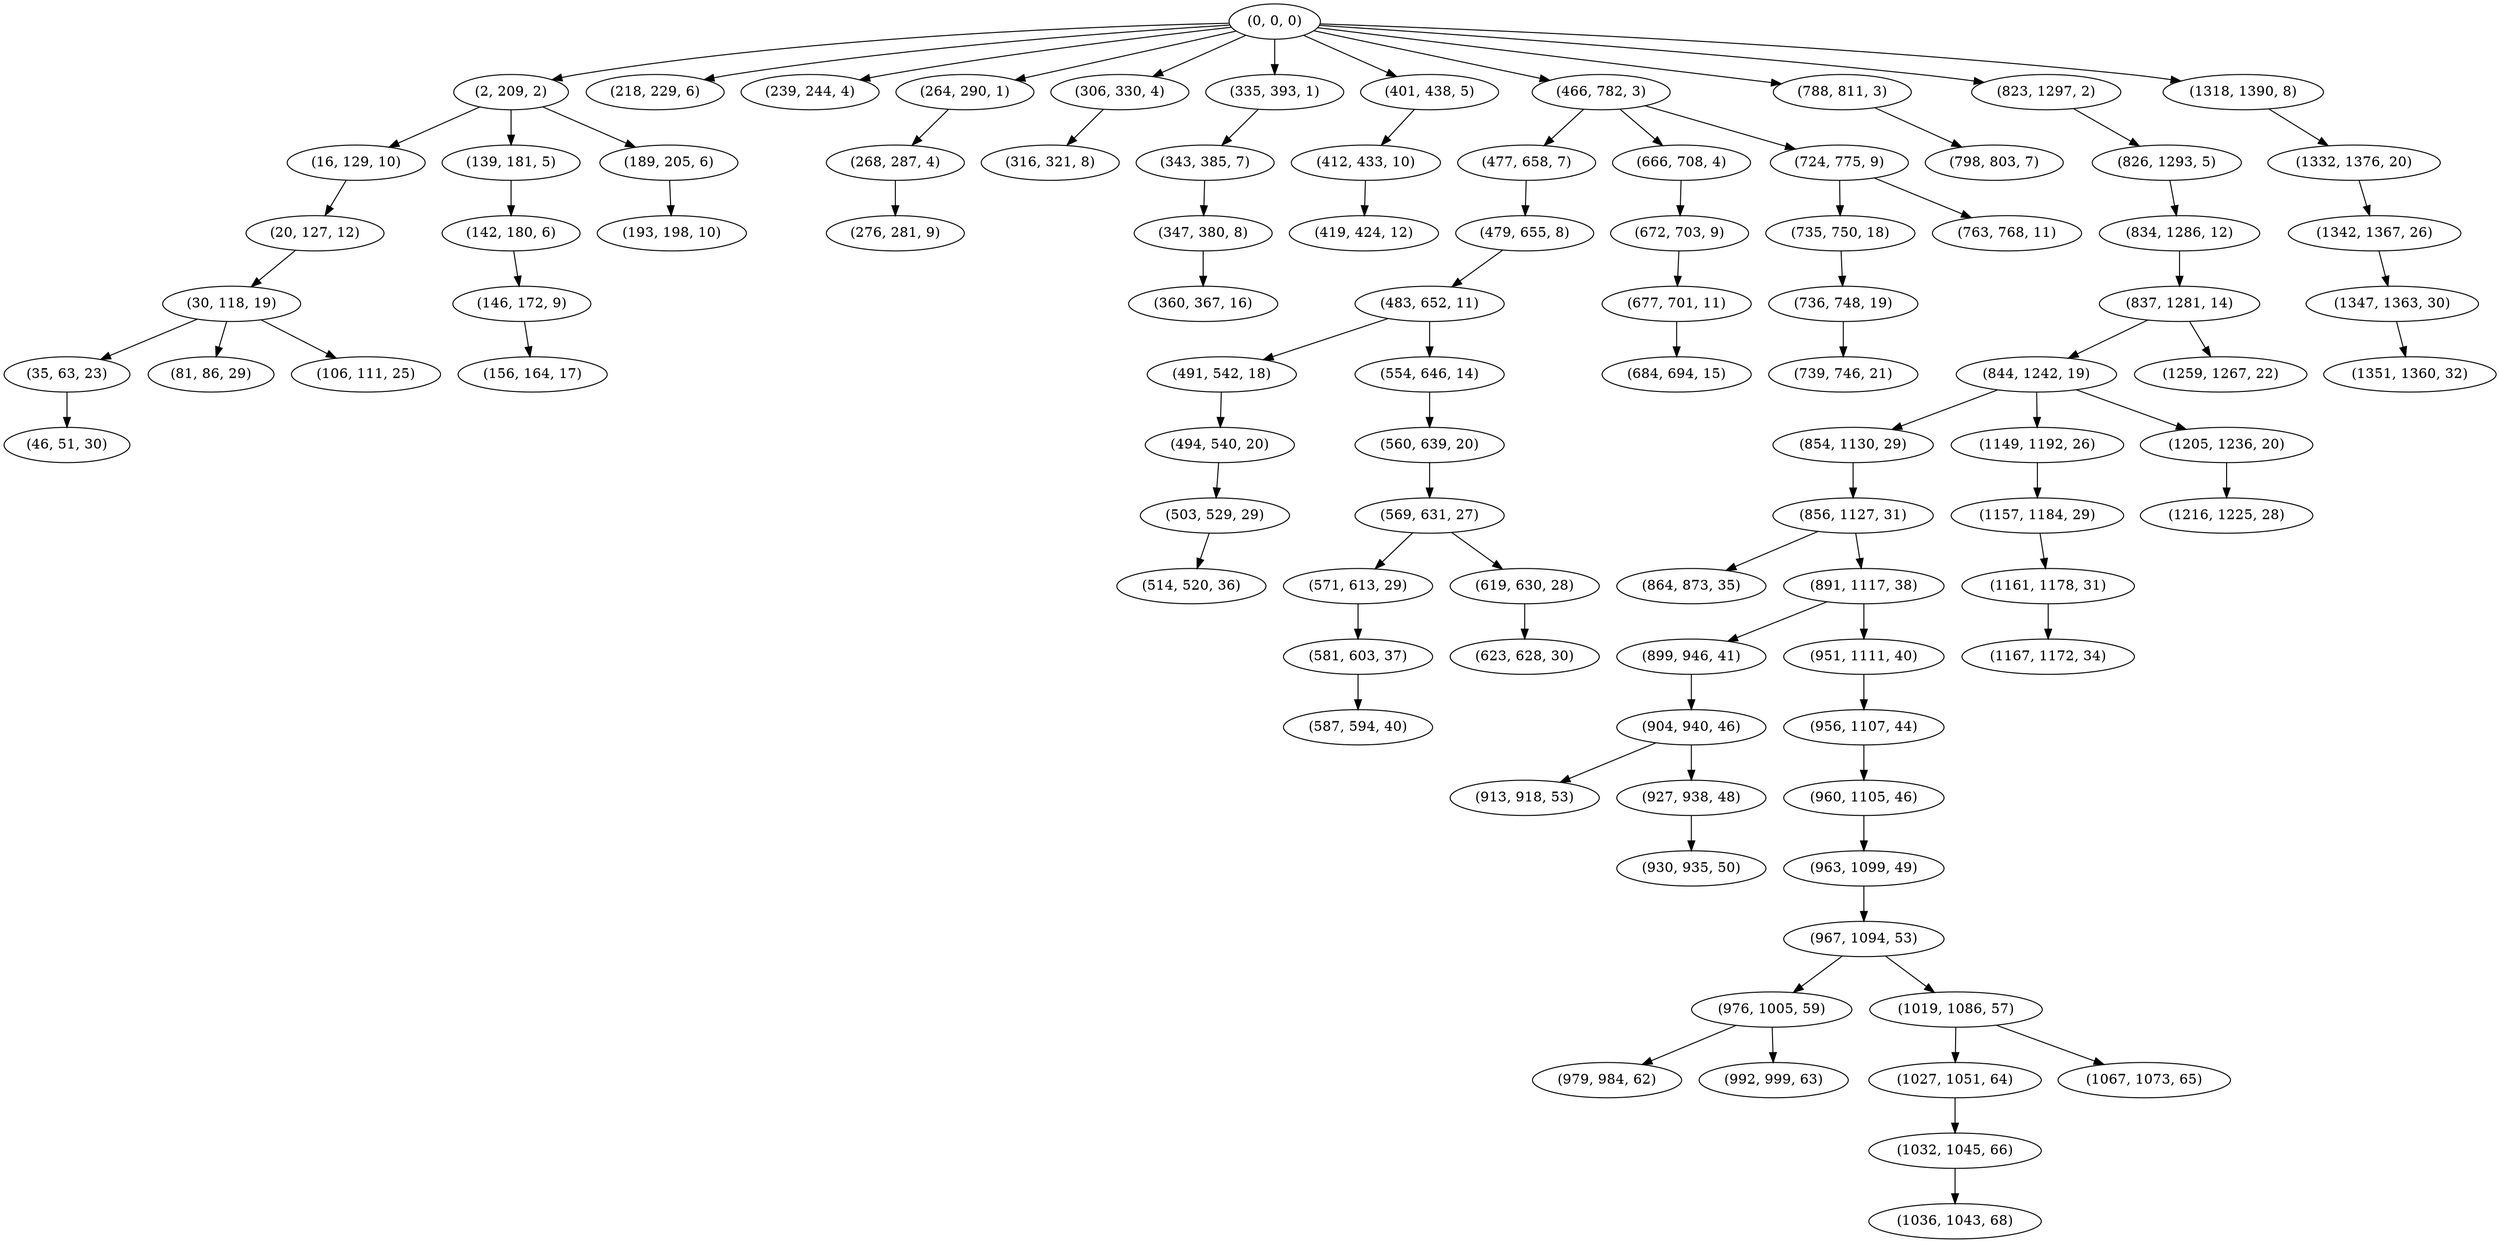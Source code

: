 digraph tree {
    "(0, 0, 0)";
    "(2, 209, 2)";
    "(16, 129, 10)";
    "(20, 127, 12)";
    "(30, 118, 19)";
    "(35, 63, 23)";
    "(46, 51, 30)";
    "(81, 86, 29)";
    "(106, 111, 25)";
    "(139, 181, 5)";
    "(142, 180, 6)";
    "(146, 172, 9)";
    "(156, 164, 17)";
    "(189, 205, 6)";
    "(193, 198, 10)";
    "(218, 229, 6)";
    "(239, 244, 4)";
    "(264, 290, 1)";
    "(268, 287, 4)";
    "(276, 281, 9)";
    "(306, 330, 4)";
    "(316, 321, 8)";
    "(335, 393, 1)";
    "(343, 385, 7)";
    "(347, 380, 8)";
    "(360, 367, 16)";
    "(401, 438, 5)";
    "(412, 433, 10)";
    "(419, 424, 12)";
    "(466, 782, 3)";
    "(477, 658, 7)";
    "(479, 655, 8)";
    "(483, 652, 11)";
    "(491, 542, 18)";
    "(494, 540, 20)";
    "(503, 529, 29)";
    "(514, 520, 36)";
    "(554, 646, 14)";
    "(560, 639, 20)";
    "(569, 631, 27)";
    "(571, 613, 29)";
    "(581, 603, 37)";
    "(587, 594, 40)";
    "(619, 630, 28)";
    "(623, 628, 30)";
    "(666, 708, 4)";
    "(672, 703, 9)";
    "(677, 701, 11)";
    "(684, 694, 15)";
    "(724, 775, 9)";
    "(735, 750, 18)";
    "(736, 748, 19)";
    "(739, 746, 21)";
    "(763, 768, 11)";
    "(788, 811, 3)";
    "(798, 803, 7)";
    "(823, 1297, 2)";
    "(826, 1293, 5)";
    "(834, 1286, 12)";
    "(837, 1281, 14)";
    "(844, 1242, 19)";
    "(854, 1130, 29)";
    "(856, 1127, 31)";
    "(864, 873, 35)";
    "(891, 1117, 38)";
    "(899, 946, 41)";
    "(904, 940, 46)";
    "(913, 918, 53)";
    "(927, 938, 48)";
    "(930, 935, 50)";
    "(951, 1111, 40)";
    "(956, 1107, 44)";
    "(960, 1105, 46)";
    "(963, 1099, 49)";
    "(967, 1094, 53)";
    "(976, 1005, 59)";
    "(979, 984, 62)";
    "(992, 999, 63)";
    "(1019, 1086, 57)";
    "(1027, 1051, 64)";
    "(1032, 1045, 66)";
    "(1036, 1043, 68)";
    "(1067, 1073, 65)";
    "(1149, 1192, 26)";
    "(1157, 1184, 29)";
    "(1161, 1178, 31)";
    "(1167, 1172, 34)";
    "(1205, 1236, 20)";
    "(1216, 1225, 28)";
    "(1259, 1267, 22)";
    "(1318, 1390, 8)";
    "(1332, 1376, 20)";
    "(1342, 1367, 26)";
    "(1347, 1363, 30)";
    "(1351, 1360, 32)";
    "(0, 0, 0)" -> "(2, 209, 2)";
    "(0, 0, 0)" -> "(218, 229, 6)";
    "(0, 0, 0)" -> "(239, 244, 4)";
    "(0, 0, 0)" -> "(264, 290, 1)";
    "(0, 0, 0)" -> "(306, 330, 4)";
    "(0, 0, 0)" -> "(335, 393, 1)";
    "(0, 0, 0)" -> "(401, 438, 5)";
    "(0, 0, 0)" -> "(466, 782, 3)";
    "(0, 0, 0)" -> "(788, 811, 3)";
    "(0, 0, 0)" -> "(823, 1297, 2)";
    "(0, 0, 0)" -> "(1318, 1390, 8)";
    "(2, 209, 2)" -> "(16, 129, 10)";
    "(2, 209, 2)" -> "(139, 181, 5)";
    "(2, 209, 2)" -> "(189, 205, 6)";
    "(16, 129, 10)" -> "(20, 127, 12)";
    "(20, 127, 12)" -> "(30, 118, 19)";
    "(30, 118, 19)" -> "(35, 63, 23)";
    "(30, 118, 19)" -> "(81, 86, 29)";
    "(30, 118, 19)" -> "(106, 111, 25)";
    "(35, 63, 23)" -> "(46, 51, 30)";
    "(139, 181, 5)" -> "(142, 180, 6)";
    "(142, 180, 6)" -> "(146, 172, 9)";
    "(146, 172, 9)" -> "(156, 164, 17)";
    "(189, 205, 6)" -> "(193, 198, 10)";
    "(264, 290, 1)" -> "(268, 287, 4)";
    "(268, 287, 4)" -> "(276, 281, 9)";
    "(306, 330, 4)" -> "(316, 321, 8)";
    "(335, 393, 1)" -> "(343, 385, 7)";
    "(343, 385, 7)" -> "(347, 380, 8)";
    "(347, 380, 8)" -> "(360, 367, 16)";
    "(401, 438, 5)" -> "(412, 433, 10)";
    "(412, 433, 10)" -> "(419, 424, 12)";
    "(466, 782, 3)" -> "(477, 658, 7)";
    "(466, 782, 3)" -> "(666, 708, 4)";
    "(466, 782, 3)" -> "(724, 775, 9)";
    "(477, 658, 7)" -> "(479, 655, 8)";
    "(479, 655, 8)" -> "(483, 652, 11)";
    "(483, 652, 11)" -> "(491, 542, 18)";
    "(483, 652, 11)" -> "(554, 646, 14)";
    "(491, 542, 18)" -> "(494, 540, 20)";
    "(494, 540, 20)" -> "(503, 529, 29)";
    "(503, 529, 29)" -> "(514, 520, 36)";
    "(554, 646, 14)" -> "(560, 639, 20)";
    "(560, 639, 20)" -> "(569, 631, 27)";
    "(569, 631, 27)" -> "(571, 613, 29)";
    "(569, 631, 27)" -> "(619, 630, 28)";
    "(571, 613, 29)" -> "(581, 603, 37)";
    "(581, 603, 37)" -> "(587, 594, 40)";
    "(619, 630, 28)" -> "(623, 628, 30)";
    "(666, 708, 4)" -> "(672, 703, 9)";
    "(672, 703, 9)" -> "(677, 701, 11)";
    "(677, 701, 11)" -> "(684, 694, 15)";
    "(724, 775, 9)" -> "(735, 750, 18)";
    "(724, 775, 9)" -> "(763, 768, 11)";
    "(735, 750, 18)" -> "(736, 748, 19)";
    "(736, 748, 19)" -> "(739, 746, 21)";
    "(788, 811, 3)" -> "(798, 803, 7)";
    "(823, 1297, 2)" -> "(826, 1293, 5)";
    "(826, 1293, 5)" -> "(834, 1286, 12)";
    "(834, 1286, 12)" -> "(837, 1281, 14)";
    "(837, 1281, 14)" -> "(844, 1242, 19)";
    "(837, 1281, 14)" -> "(1259, 1267, 22)";
    "(844, 1242, 19)" -> "(854, 1130, 29)";
    "(844, 1242, 19)" -> "(1149, 1192, 26)";
    "(844, 1242, 19)" -> "(1205, 1236, 20)";
    "(854, 1130, 29)" -> "(856, 1127, 31)";
    "(856, 1127, 31)" -> "(864, 873, 35)";
    "(856, 1127, 31)" -> "(891, 1117, 38)";
    "(891, 1117, 38)" -> "(899, 946, 41)";
    "(891, 1117, 38)" -> "(951, 1111, 40)";
    "(899, 946, 41)" -> "(904, 940, 46)";
    "(904, 940, 46)" -> "(913, 918, 53)";
    "(904, 940, 46)" -> "(927, 938, 48)";
    "(927, 938, 48)" -> "(930, 935, 50)";
    "(951, 1111, 40)" -> "(956, 1107, 44)";
    "(956, 1107, 44)" -> "(960, 1105, 46)";
    "(960, 1105, 46)" -> "(963, 1099, 49)";
    "(963, 1099, 49)" -> "(967, 1094, 53)";
    "(967, 1094, 53)" -> "(976, 1005, 59)";
    "(967, 1094, 53)" -> "(1019, 1086, 57)";
    "(976, 1005, 59)" -> "(979, 984, 62)";
    "(976, 1005, 59)" -> "(992, 999, 63)";
    "(1019, 1086, 57)" -> "(1027, 1051, 64)";
    "(1019, 1086, 57)" -> "(1067, 1073, 65)";
    "(1027, 1051, 64)" -> "(1032, 1045, 66)";
    "(1032, 1045, 66)" -> "(1036, 1043, 68)";
    "(1149, 1192, 26)" -> "(1157, 1184, 29)";
    "(1157, 1184, 29)" -> "(1161, 1178, 31)";
    "(1161, 1178, 31)" -> "(1167, 1172, 34)";
    "(1205, 1236, 20)" -> "(1216, 1225, 28)";
    "(1318, 1390, 8)" -> "(1332, 1376, 20)";
    "(1332, 1376, 20)" -> "(1342, 1367, 26)";
    "(1342, 1367, 26)" -> "(1347, 1363, 30)";
    "(1347, 1363, 30)" -> "(1351, 1360, 32)";
}
